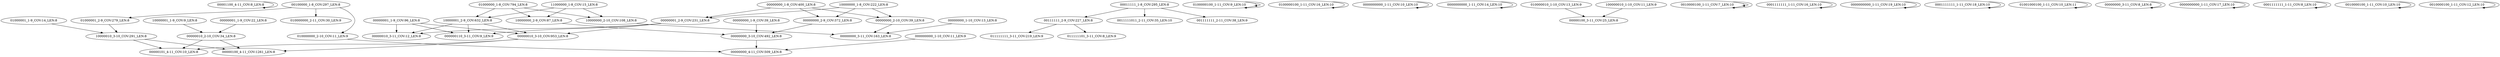 digraph G {
    "00001100_4-11_COV:8_LEN:8" -> "00001100_4-11_COV:8_LEN:8";
    "01000001_1-9_COV:14_LEN:8" -> "10000010_3-10_COV:291_LEN:8";
    "00100000_1-8_COV:297_LEN:8" -> "010000000_2-11_COV:30_LEN:9";
    "00100000_1-8_COV:297_LEN:8" -> "010000000_2-10_COV:11_LEN:9";
    "00100000_1-8_COV:297_LEN:8" -> "01000001_2-9_COV:279_LEN:8";
    "00111111_2-9_COV:227_LEN:8" -> "011111111_3-11_COV:219_LEN:9";
    "00111111_2-9_COV:227_LEN:8" -> "011111101_3-11_COV:8_LEN:9";
    "00000000_2-9_COV:372_LEN:8" -> "00000000_3-10_COV:492_LEN:8";
    "0100000100_1-11_COV:9_LEN:10" -> "0100000100_1-11_COV:9_LEN:10";
    "0100000100_1-11_COV:16_LEN:10" -> "0100000100_1-11_COV:16_LEN:10";
    "11000000_1-8_COV:15_LEN:8" -> "10000000_2-9_COV:87_LEN:8";
    "11000000_1-8_COV:15_LEN:8" -> "10000000_2-10_COV:108_LEN:8";
    "11000000_1-8_COV:15_LEN:8" -> "10000001_2-9_COV:632_LEN:8";
    "00000000_1-10_COV:13_LEN:8" -> "00000000_3-11_COV:163_LEN:8";
    "0000000000_1-11_COV:10_LEN:10" -> "0000000000_1-11_COV:10_LEN:10";
    "0000000000_1-11_COV:14_LEN:10" -> "0000000000_1-11_COV:14_LEN:10";
    "00000001_2-9_COV:231_LEN:8" -> "000000110_3-11_COV:9_LEN:9";
    "00000001_2-9_COV:231_LEN:8" -> "00000010_3-11_COV:12_LEN:8";
    "00000001_2-9_COV:231_LEN:8" -> "00000010_3-10_COV:953_LEN:8";
    "00000000_1-9_COV:39_LEN:8" -> "00000000_3-10_COV:492_LEN:8";
    "010000010_1-10_COV:13_LEN:9" -> "00000100_3-11_COV:25_LEN:8";
    "0010000100_1-11_COV:7_LEN:10" -> "0010000100_1-11_COV:7_LEN:10";
    "0100000100_1-11_COV:9_LEN:10" -> "0100000100_1-11_COV:9_LEN:10";
    "10000000_1-8_COV:222_LEN:8" -> "00000000_2-9_COV:372_LEN:8";
    "10000000_1-8_COV:222_LEN:8" -> "00000001_2-9_COV:231_LEN:8";
    "10000000_1-8_COV:222_LEN:8" -> "00000000_2-10_COV:39_LEN:8";
    "01000000_1-8_COV:794_LEN:8" -> "10000000_2-9_COV:87_LEN:8";
    "01000000_1-8_COV:794_LEN:8" -> "10000000_2-10_COV:108_LEN:8";
    "01000000_1-8_COV:794_LEN:8" -> "10000001_2-9_COV:632_LEN:8";
    "0001111111_1-11_COV:16_LEN:10" -> "0001111111_1-11_COV:16_LEN:10";
    "10000001_1-9_COV:9_LEN:8" -> "00000010_2-10_COV:34_LEN:8";
    "0000000000_1-11_COV:19_LEN:10" -> "0000000000_1-11_COV:19_LEN:10";
    "00011111_1-8_COV:295_LEN:8" -> "00111111_2-9_COV:227_LEN:8";
    "00011111_1-8_COV:295_LEN:8" -> "0011111011_2-11_COV:35_LEN:10";
    "00011111_1-8_COV:295_LEN:8" -> "001111111_2-11_COV:38_LEN:9";
    "00000001_1-9_COV:96_LEN:8" -> "000000110_3-11_COV:9_LEN:9";
    "00000001_1-9_COV:96_LEN:8" -> "00000010_3-11_COV:12_LEN:8";
    "00000001_1-9_COV:96_LEN:8" -> "00000010_3-10_COV:953_LEN:8";
    "00000000_1-8_COV:400_LEN:8" -> "00000000_2-9_COV:372_LEN:8";
    "00000000_1-8_COV:400_LEN:8" -> "00000001_2-9_COV:231_LEN:8";
    "00000000_1-8_COV:400_LEN:8" -> "00000000_2-10_COV:39_LEN:8";
    "0001111111_1-11_COV:18_LEN:10" -> "0001111111_1-11_COV:18_LEN:10";
    "01001000100_1-11_COV:10_LEN:11" -> "01001000100_1-11_COV:10_LEN:11";
    "00000000_3-11_COV:8_LEN:8" -> "00000000_3-11_COV:8_LEN:8";
    "10000000_2-9_COV:87_LEN:8" -> "00000000_3-10_COV:492_LEN:8";
    "10000000_2-10_COV:108_LEN:8" -> "00000000_3-11_COV:163_LEN:8";
    "10000001_2-9_COV:632_LEN:8" -> "000000110_3-11_COV:9_LEN:9";
    "10000001_2-9_COV:632_LEN:8" -> "00000010_3-11_COV:12_LEN:8";
    "10000001_2-9_COV:632_LEN:8" -> "00000010_3-10_COV:953_LEN:8";
    "00000000_2-10_COV:39_LEN:8" -> "00000000_3-11_COV:163_LEN:8";
    "010000000_2-10_COV:11_LEN:9" -> "00000000_4-11_COV:509_LEN:8";
    "0000000000_1-11_COV:17_LEN:10" -> "0000000000_1-11_COV:17_LEN:10";
    "00000001_1-9_COV:22_LEN:8" -> "00000010_2-10_COV:34_LEN:8";
    "100000010_1-10_COV:11_LEN:9" -> "00000100_3-11_COV:25_LEN:8";
    "00000010_2-10_COV:34_LEN:8" -> "00000100_4-11_COV:1261_LEN:8";
    "00000010_2-10_COV:34_LEN:8" -> "00000101_4-11_COV:10_LEN:8";
    "0010000100_1-11_COV:7_LEN:10" -> "0010000100_1-11_COV:7_LEN:10";
    "01000001_2-9_COV:279_LEN:8" -> "10000010_3-10_COV:291_LEN:8";
    "00000010_3-10_COV:953_LEN:8" -> "00000100_4-11_COV:1261_LEN:8";
    "00000010_3-10_COV:953_LEN:8" -> "00000101_4-11_COV:10_LEN:8";
    "0001111111_1-11_COV:8_LEN:10" -> "0001111111_1-11_COV:8_LEN:10";
    "10000010_3-10_COV:291_LEN:8" -> "00000100_4-11_COV:1261_LEN:8";
    "10000010_3-10_COV:291_LEN:8" -> "00000101_4-11_COV:10_LEN:8";
    "0010000100_1-11_COV:10_LEN:10" -> "0010000100_1-11_COV:10_LEN:10";
    "000000000_1-10_COV:11_LEN:9" -> "00000000_4-11_COV:509_LEN:8";
    "00000000_3-10_COV:492_LEN:8" -> "00000000_4-11_COV:509_LEN:8";
    "0010000100_1-11_COV:12_LEN:10" -> "0010000100_1-11_COV:12_LEN:10";
}
